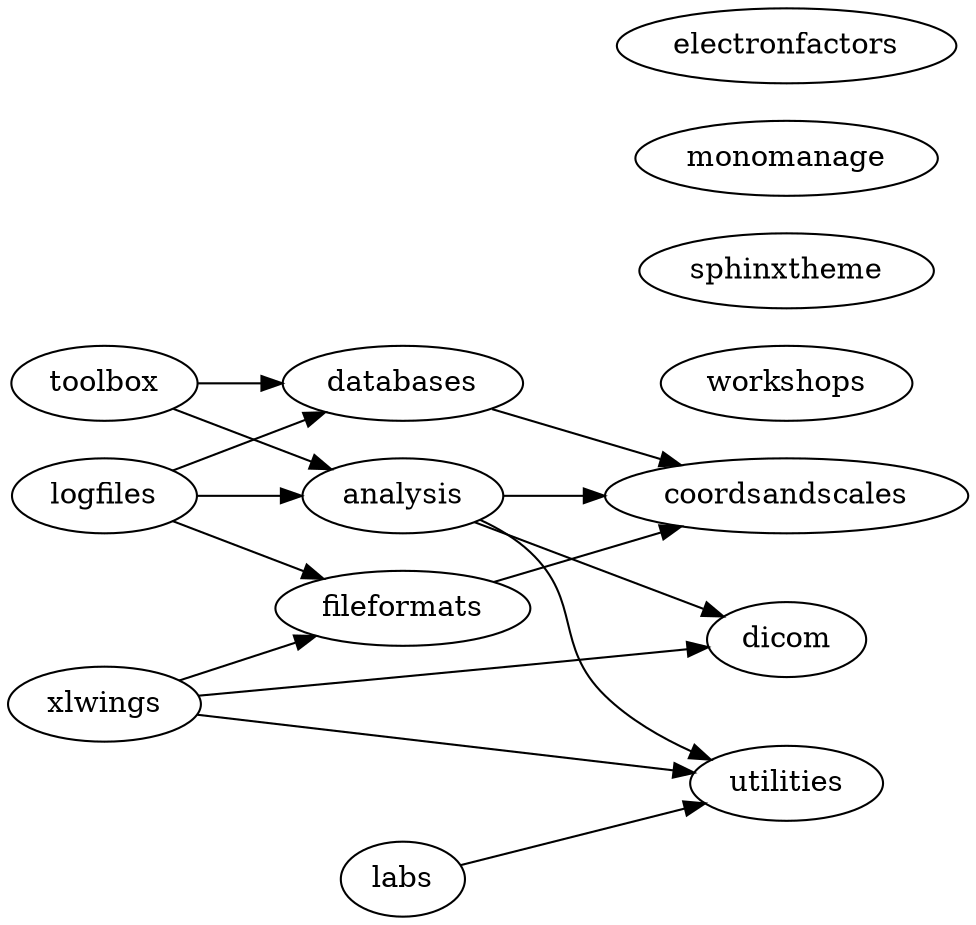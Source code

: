 strict digraph {
	graph [rankdir=LR];
	{
		graph [rank=same];
		dicom		 [URL="#pymedphys-dicom"];
		coordsandscales		 [URL="#pymedphys-coordsandscales"];
		utilities		 [URL="#pymedphys-utilities"];
		workshops		 [URL="#pymedphys-workshops"];
		sphinxtheme		 [URL="#pymedphys-sphinxtheme"];
		monomanage		 [URL="#pymedphys-monomanage"];
		electronfactors		 [URL="#pymedphys-electronfactors"];
	}
	{
		graph [rank=same];
		fileformats		 [URL="#pymedphys-fileformats"];
		analysis		 [URL="#pymedphys-analysis"];
		databases		 [URL="#pymedphys-databases"];
		labs		 [URL="#pymedphys-labs"];
	}
	{
		graph [rank=same];
		xlwings		 [URL="#pymedphys-xlwings"];
		toolbox		 [URL="#pymedphys-toolbox"];
		logfiles		 [URL="#pymedphys-logfiles"];
	}
	fileformats -> coordsandscales;
	analysis -> dicom;
	analysis -> coordsandscales;
	analysis -> utilities;
	databases -> coordsandscales;
	labs -> utilities;
	xlwings -> dicom;
	xlwings -> utilities;
	xlwings -> fileformats;
	toolbox -> analysis;
	toolbox -> databases;
	logfiles -> fileformats;
	logfiles -> analysis;
	logfiles -> databases;
}
